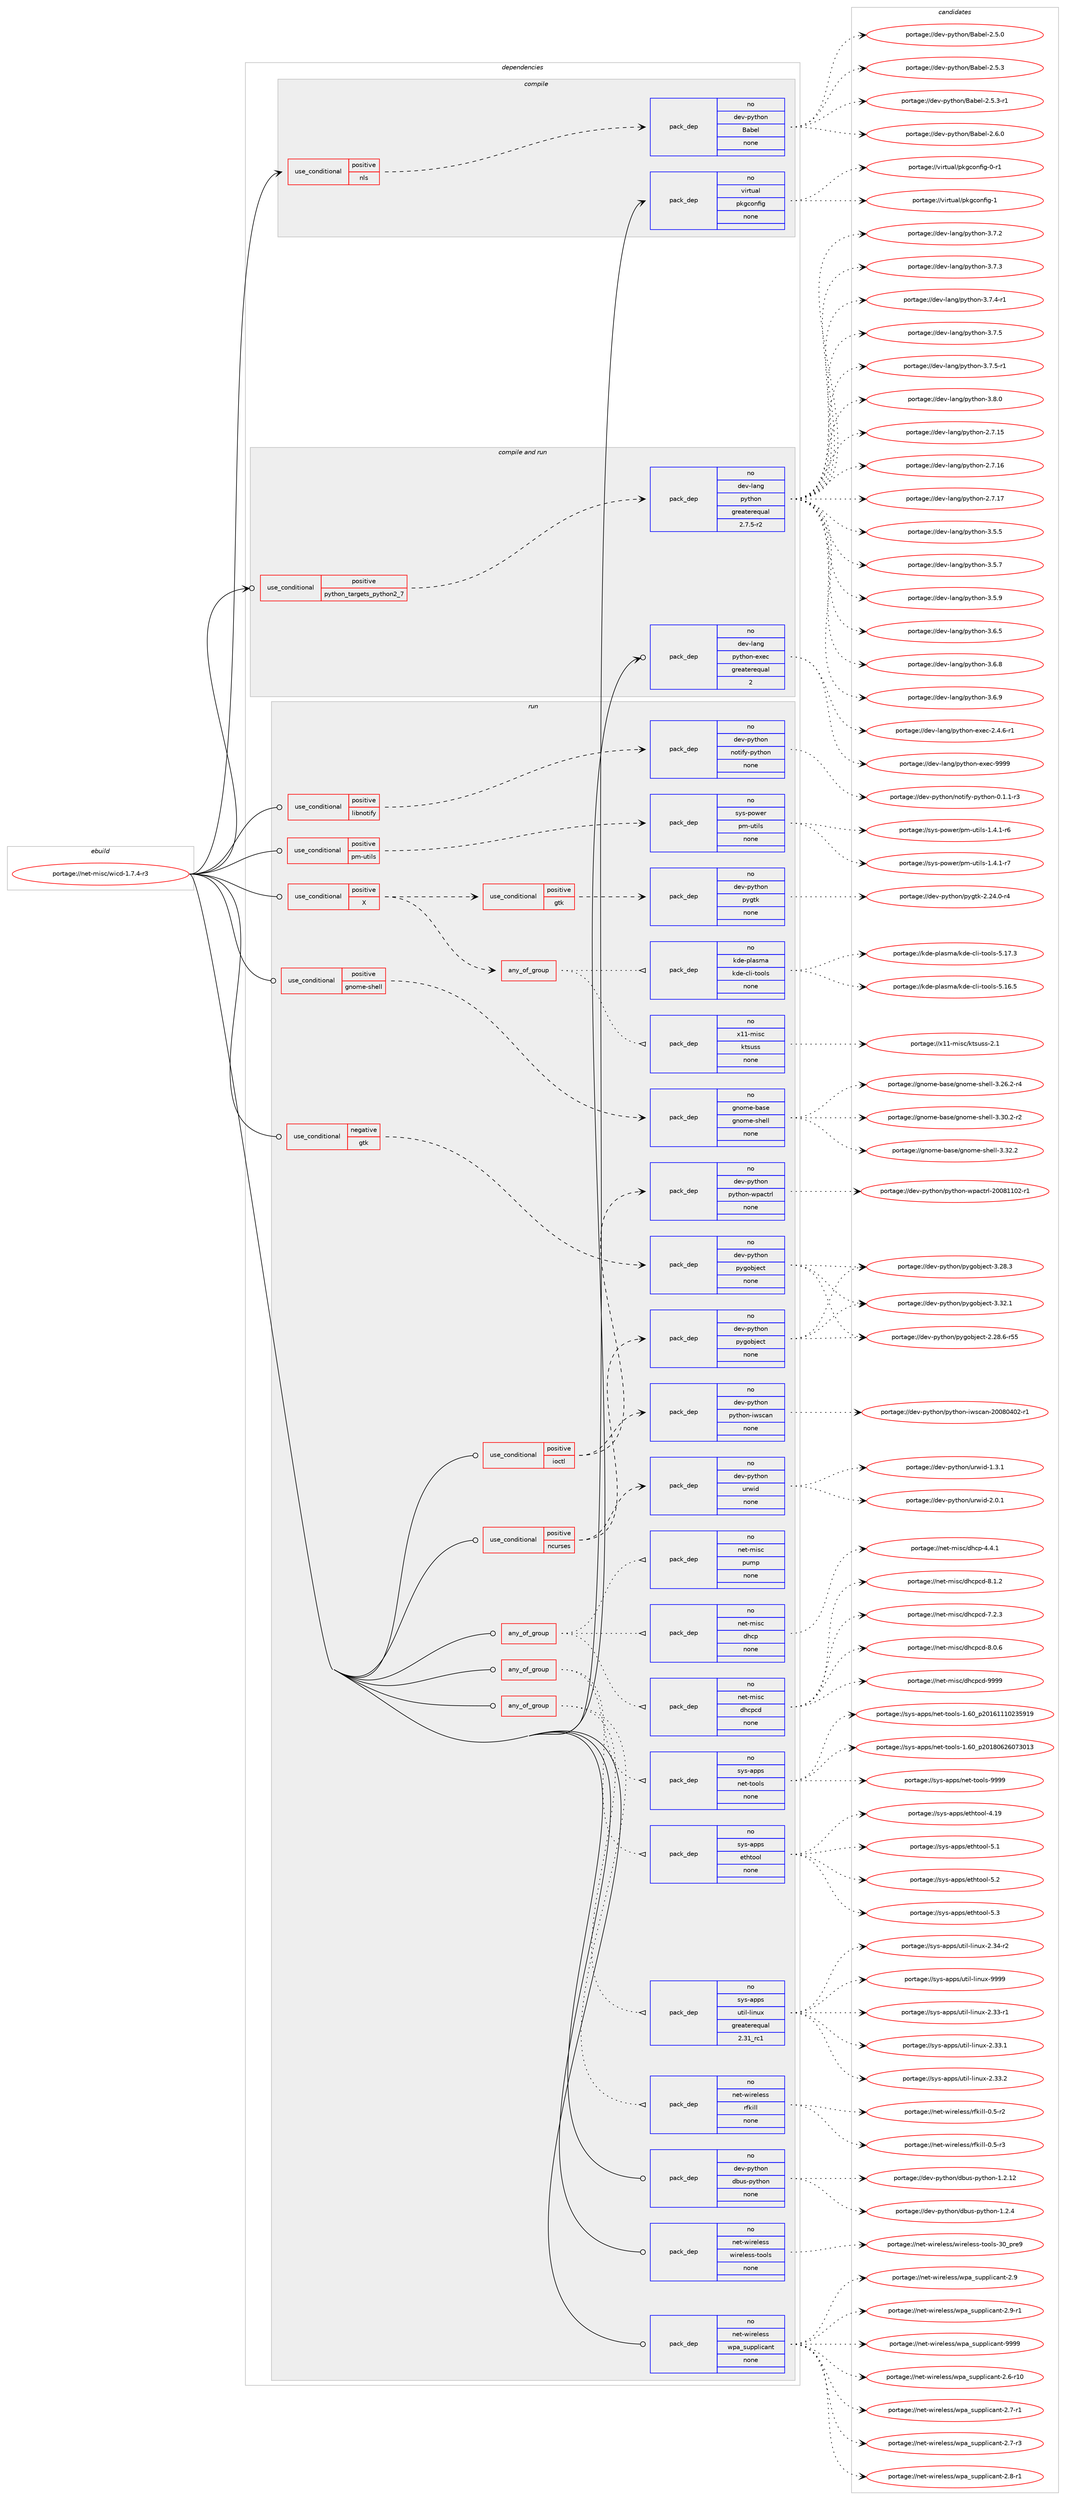 digraph prolog {

# *************
# Graph options
# *************

newrank=true;
concentrate=true;
compound=true;
graph [rankdir=LR,fontname=Helvetica,fontsize=10,ranksep=1.5];#, ranksep=2.5, nodesep=0.2];
edge  [arrowhead=vee];
node  [fontname=Helvetica,fontsize=10];

# **********
# The ebuild
# **********

subgraph cluster_leftcol {
color=gray;
rank=same;
label=<<i>ebuild</i>>;
id [label="portage://net-misc/wicd-1.7.4-r3", color=red, width=4, href="../net-misc/wicd-1.7.4-r3.svg"];
}

# ****************
# The dependencies
# ****************

subgraph cluster_midcol {
color=gray;
label=<<i>dependencies</i>>;
subgraph cluster_compile {
fillcolor="#eeeeee";
style=filled;
label=<<i>compile</i>>;
subgraph cond92843 {
dependency371181 [label=<<TABLE BORDER="0" CELLBORDER="1" CELLSPACING="0" CELLPADDING="4"><TR><TD ROWSPAN="3" CELLPADDING="10">use_conditional</TD></TR><TR><TD>positive</TD></TR><TR><TD>nls</TD></TR></TABLE>>, shape=none, color=red];
subgraph pack272087 {
dependency371182 [label=<<TABLE BORDER="0" CELLBORDER="1" CELLSPACING="0" CELLPADDING="4" WIDTH="220"><TR><TD ROWSPAN="6" CELLPADDING="30">pack_dep</TD></TR><TR><TD WIDTH="110">no</TD></TR><TR><TD>dev-python</TD></TR><TR><TD>Babel</TD></TR><TR><TD>none</TD></TR><TR><TD></TD></TR></TABLE>>, shape=none, color=blue];
}
dependency371181:e -> dependency371182:w [weight=20,style="dashed",arrowhead="vee"];
}
id:e -> dependency371181:w [weight=20,style="solid",arrowhead="vee"];
subgraph pack272088 {
dependency371183 [label=<<TABLE BORDER="0" CELLBORDER="1" CELLSPACING="0" CELLPADDING="4" WIDTH="220"><TR><TD ROWSPAN="6" CELLPADDING="30">pack_dep</TD></TR><TR><TD WIDTH="110">no</TD></TR><TR><TD>virtual</TD></TR><TR><TD>pkgconfig</TD></TR><TR><TD>none</TD></TR><TR><TD></TD></TR></TABLE>>, shape=none, color=blue];
}
id:e -> dependency371183:w [weight=20,style="solid",arrowhead="vee"];
}
subgraph cluster_compileandrun {
fillcolor="#eeeeee";
style=filled;
label=<<i>compile and run</i>>;
subgraph cond92844 {
dependency371184 [label=<<TABLE BORDER="0" CELLBORDER="1" CELLSPACING="0" CELLPADDING="4"><TR><TD ROWSPAN="3" CELLPADDING="10">use_conditional</TD></TR><TR><TD>positive</TD></TR><TR><TD>python_targets_python2_7</TD></TR></TABLE>>, shape=none, color=red];
subgraph pack272089 {
dependency371185 [label=<<TABLE BORDER="0" CELLBORDER="1" CELLSPACING="0" CELLPADDING="4" WIDTH="220"><TR><TD ROWSPAN="6" CELLPADDING="30">pack_dep</TD></TR><TR><TD WIDTH="110">no</TD></TR><TR><TD>dev-lang</TD></TR><TR><TD>python</TD></TR><TR><TD>greaterequal</TD></TR><TR><TD>2.7.5-r2</TD></TR></TABLE>>, shape=none, color=blue];
}
dependency371184:e -> dependency371185:w [weight=20,style="dashed",arrowhead="vee"];
}
id:e -> dependency371184:w [weight=20,style="solid",arrowhead="odotvee"];
subgraph pack272090 {
dependency371186 [label=<<TABLE BORDER="0" CELLBORDER="1" CELLSPACING="0" CELLPADDING="4" WIDTH="220"><TR><TD ROWSPAN="6" CELLPADDING="30">pack_dep</TD></TR><TR><TD WIDTH="110">no</TD></TR><TR><TD>dev-lang</TD></TR><TR><TD>python-exec</TD></TR><TR><TD>greaterequal</TD></TR><TR><TD>2</TD></TR></TABLE>>, shape=none, color=blue];
}
id:e -> dependency371186:w [weight=20,style="solid",arrowhead="odotvee"];
}
subgraph cluster_run {
fillcolor="#eeeeee";
style=filled;
label=<<i>run</i>>;
subgraph any6062 {
dependency371187 [label=<<TABLE BORDER="0" CELLBORDER="1" CELLSPACING="0" CELLPADDING="4"><TR><TD CELLPADDING="10">any_of_group</TD></TR></TABLE>>, shape=none, color=red];subgraph pack272091 {
dependency371188 [label=<<TABLE BORDER="0" CELLBORDER="1" CELLSPACING="0" CELLPADDING="4" WIDTH="220"><TR><TD ROWSPAN="6" CELLPADDING="30">pack_dep</TD></TR><TR><TD WIDTH="110">no</TD></TR><TR><TD>net-misc</TD></TR><TR><TD>dhcpcd</TD></TR><TR><TD>none</TD></TR><TR><TD></TD></TR></TABLE>>, shape=none, color=blue];
}
dependency371187:e -> dependency371188:w [weight=20,style="dotted",arrowhead="oinv"];
subgraph pack272092 {
dependency371189 [label=<<TABLE BORDER="0" CELLBORDER="1" CELLSPACING="0" CELLPADDING="4" WIDTH="220"><TR><TD ROWSPAN="6" CELLPADDING="30">pack_dep</TD></TR><TR><TD WIDTH="110">no</TD></TR><TR><TD>net-misc</TD></TR><TR><TD>dhcp</TD></TR><TR><TD>none</TD></TR><TR><TD></TD></TR></TABLE>>, shape=none, color=blue];
}
dependency371187:e -> dependency371189:w [weight=20,style="dotted",arrowhead="oinv"];
subgraph pack272093 {
dependency371190 [label=<<TABLE BORDER="0" CELLBORDER="1" CELLSPACING="0" CELLPADDING="4" WIDTH="220"><TR><TD ROWSPAN="6" CELLPADDING="30">pack_dep</TD></TR><TR><TD WIDTH="110">no</TD></TR><TR><TD>net-misc</TD></TR><TR><TD>pump</TD></TR><TR><TD>none</TD></TR><TR><TD></TD></TR></TABLE>>, shape=none, color=blue];
}
dependency371187:e -> dependency371190:w [weight=20,style="dotted",arrowhead="oinv"];
}
id:e -> dependency371187:w [weight=20,style="solid",arrowhead="odot"];
subgraph any6063 {
dependency371191 [label=<<TABLE BORDER="0" CELLBORDER="1" CELLSPACING="0" CELLPADDING="4"><TR><TD CELLPADDING="10">any_of_group</TD></TR></TABLE>>, shape=none, color=red];subgraph pack272094 {
dependency371192 [label=<<TABLE BORDER="0" CELLBORDER="1" CELLSPACING="0" CELLPADDING="4" WIDTH="220"><TR><TD ROWSPAN="6" CELLPADDING="30">pack_dep</TD></TR><TR><TD WIDTH="110">no</TD></TR><TR><TD>sys-apps</TD></TR><TR><TD>net-tools</TD></TR><TR><TD>none</TD></TR><TR><TD></TD></TR></TABLE>>, shape=none, color=blue];
}
dependency371191:e -> dependency371192:w [weight=20,style="dotted",arrowhead="oinv"];
subgraph pack272095 {
dependency371193 [label=<<TABLE BORDER="0" CELLBORDER="1" CELLSPACING="0" CELLPADDING="4" WIDTH="220"><TR><TD ROWSPAN="6" CELLPADDING="30">pack_dep</TD></TR><TR><TD WIDTH="110">no</TD></TR><TR><TD>sys-apps</TD></TR><TR><TD>ethtool</TD></TR><TR><TD>none</TD></TR><TR><TD></TD></TR></TABLE>>, shape=none, color=blue];
}
dependency371191:e -> dependency371193:w [weight=20,style="dotted",arrowhead="oinv"];
}
id:e -> dependency371191:w [weight=20,style="solid",arrowhead="odot"];
subgraph any6064 {
dependency371194 [label=<<TABLE BORDER="0" CELLBORDER="1" CELLSPACING="0" CELLPADDING="4"><TR><TD CELLPADDING="10">any_of_group</TD></TR></TABLE>>, shape=none, color=red];subgraph pack272096 {
dependency371195 [label=<<TABLE BORDER="0" CELLBORDER="1" CELLSPACING="0" CELLPADDING="4" WIDTH="220"><TR><TD ROWSPAN="6" CELLPADDING="30">pack_dep</TD></TR><TR><TD WIDTH="110">no</TD></TR><TR><TD>sys-apps</TD></TR><TR><TD>util-linux</TD></TR><TR><TD>greaterequal</TD></TR><TR><TD>2.31_rc1</TD></TR></TABLE>>, shape=none, color=blue];
}
dependency371194:e -> dependency371195:w [weight=20,style="dotted",arrowhead="oinv"];
subgraph pack272097 {
dependency371196 [label=<<TABLE BORDER="0" CELLBORDER="1" CELLSPACING="0" CELLPADDING="4" WIDTH="220"><TR><TD ROWSPAN="6" CELLPADDING="30">pack_dep</TD></TR><TR><TD WIDTH="110">no</TD></TR><TR><TD>net-wireless</TD></TR><TR><TD>rfkill</TD></TR><TR><TD>none</TD></TR><TR><TD></TD></TR></TABLE>>, shape=none, color=blue];
}
dependency371194:e -> dependency371196:w [weight=20,style="dotted",arrowhead="oinv"];
}
id:e -> dependency371194:w [weight=20,style="solid",arrowhead="odot"];
subgraph cond92845 {
dependency371197 [label=<<TABLE BORDER="0" CELLBORDER="1" CELLSPACING="0" CELLPADDING="4"><TR><TD ROWSPAN="3" CELLPADDING="10">use_conditional</TD></TR><TR><TD>negative</TD></TR><TR><TD>gtk</TD></TR></TABLE>>, shape=none, color=red];
subgraph pack272098 {
dependency371198 [label=<<TABLE BORDER="0" CELLBORDER="1" CELLSPACING="0" CELLPADDING="4" WIDTH="220"><TR><TD ROWSPAN="6" CELLPADDING="30">pack_dep</TD></TR><TR><TD WIDTH="110">no</TD></TR><TR><TD>dev-python</TD></TR><TR><TD>pygobject</TD></TR><TR><TD>none</TD></TR><TR><TD></TD></TR></TABLE>>, shape=none, color=blue];
}
dependency371197:e -> dependency371198:w [weight=20,style="dashed",arrowhead="vee"];
}
id:e -> dependency371197:w [weight=20,style="solid",arrowhead="odot"];
subgraph cond92846 {
dependency371199 [label=<<TABLE BORDER="0" CELLBORDER="1" CELLSPACING="0" CELLPADDING="4"><TR><TD ROWSPAN="3" CELLPADDING="10">use_conditional</TD></TR><TR><TD>positive</TD></TR><TR><TD>X</TD></TR></TABLE>>, shape=none, color=red];
subgraph cond92847 {
dependency371200 [label=<<TABLE BORDER="0" CELLBORDER="1" CELLSPACING="0" CELLPADDING="4"><TR><TD ROWSPAN="3" CELLPADDING="10">use_conditional</TD></TR><TR><TD>positive</TD></TR><TR><TD>gtk</TD></TR></TABLE>>, shape=none, color=red];
subgraph pack272099 {
dependency371201 [label=<<TABLE BORDER="0" CELLBORDER="1" CELLSPACING="0" CELLPADDING="4" WIDTH="220"><TR><TD ROWSPAN="6" CELLPADDING="30">pack_dep</TD></TR><TR><TD WIDTH="110">no</TD></TR><TR><TD>dev-python</TD></TR><TR><TD>pygtk</TD></TR><TR><TD>none</TD></TR><TR><TD></TD></TR></TABLE>>, shape=none, color=blue];
}
dependency371200:e -> dependency371201:w [weight=20,style="dashed",arrowhead="vee"];
}
dependency371199:e -> dependency371200:w [weight=20,style="dashed",arrowhead="vee"];
subgraph any6065 {
dependency371202 [label=<<TABLE BORDER="0" CELLBORDER="1" CELLSPACING="0" CELLPADDING="4"><TR><TD CELLPADDING="10">any_of_group</TD></TR></TABLE>>, shape=none, color=red];subgraph pack272100 {
dependency371203 [label=<<TABLE BORDER="0" CELLBORDER="1" CELLSPACING="0" CELLPADDING="4" WIDTH="220"><TR><TD ROWSPAN="6" CELLPADDING="30">pack_dep</TD></TR><TR><TD WIDTH="110">no</TD></TR><TR><TD>x11-misc</TD></TR><TR><TD>ktsuss</TD></TR><TR><TD>none</TD></TR><TR><TD></TD></TR></TABLE>>, shape=none, color=blue];
}
dependency371202:e -> dependency371203:w [weight=20,style="dotted",arrowhead="oinv"];
subgraph pack272101 {
dependency371204 [label=<<TABLE BORDER="0" CELLBORDER="1" CELLSPACING="0" CELLPADDING="4" WIDTH="220"><TR><TD ROWSPAN="6" CELLPADDING="30">pack_dep</TD></TR><TR><TD WIDTH="110">no</TD></TR><TR><TD>kde-plasma</TD></TR><TR><TD>kde-cli-tools</TD></TR><TR><TD>none</TD></TR><TR><TD></TD></TR></TABLE>>, shape=none, color=blue];
}
dependency371202:e -> dependency371204:w [weight=20,style="dotted",arrowhead="oinv"];
}
dependency371199:e -> dependency371202:w [weight=20,style="dashed",arrowhead="vee"];
}
id:e -> dependency371199:w [weight=20,style="solid",arrowhead="odot"];
subgraph cond92848 {
dependency371205 [label=<<TABLE BORDER="0" CELLBORDER="1" CELLSPACING="0" CELLPADDING="4"><TR><TD ROWSPAN="3" CELLPADDING="10">use_conditional</TD></TR><TR><TD>positive</TD></TR><TR><TD>gnome-shell</TD></TR></TABLE>>, shape=none, color=red];
subgraph pack272102 {
dependency371206 [label=<<TABLE BORDER="0" CELLBORDER="1" CELLSPACING="0" CELLPADDING="4" WIDTH="220"><TR><TD ROWSPAN="6" CELLPADDING="30">pack_dep</TD></TR><TR><TD WIDTH="110">no</TD></TR><TR><TD>gnome-base</TD></TR><TR><TD>gnome-shell</TD></TR><TR><TD>none</TD></TR><TR><TD></TD></TR></TABLE>>, shape=none, color=blue];
}
dependency371205:e -> dependency371206:w [weight=20,style="dashed",arrowhead="vee"];
}
id:e -> dependency371205:w [weight=20,style="solid",arrowhead="odot"];
subgraph cond92849 {
dependency371207 [label=<<TABLE BORDER="0" CELLBORDER="1" CELLSPACING="0" CELLPADDING="4"><TR><TD ROWSPAN="3" CELLPADDING="10">use_conditional</TD></TR><TR><TD>positive</TD></TR><TR><TD>ioctl</TD></TR></TABLE>>, shape=none, color=red];
subgraph pack272103 {
dependency371208 [label=<<TABLE BORDER="0" CELLBORDER="1" CELLSPACING="0" CELLPADDING="4" WIDTH="220"><TR><TD ROWSPAN="6" CELLPADDING="30">pack_dep</TD></TR><TR><TD WIDTH="110">no</TD></TR><TR><TD>dev-python</TD></TR><TR><TD>python-iwscan</TD></TR><TR><TD>none</TD></TR><TR><TD></TD></TR></TABLE>>, shape=none, color=blue];
}
dependency371207:e -> dependency371208:w [weight=20,style="dashed",arrowhead="vee"];
subgraph pack272104 {
dependency371209 [label=<<TABLE BORDER="0" CELLBORDER="1" CELLSPACING="0" CELLPADDING="4" WIDTH="220"><TR><TD ROWSPAN="6" CELLPADDING="30">pack_dep</TD></TR><TR><TD WIDTH="110">no</TD></TR><TR><TD>dev-python</TD></TR><TR><TD>python-wpactrl</TD></TR><TR><TD>none</TD></TR><TR><TD></TD></TR></TABLE>>, shape=none, color=blue];
}
dependency371207:e -> dependency371209:w [weight=20,style="dashed",arrowhead="vee"];
}
id:e -> dependency371207:w [weight=20,style="solid",arrowhead="odot"];
subgraph cond92850 {
dependency371210 [label=<<TABLE BORDER="0" CELLBORDER="1" CELLSPACING="0" CELLPADDING="4"><TR><TD ROWSPAN="3" CELLPADDING="10">use_conditional</TD></TR><TR><TD>positive</TD></TR><TR><TD>libnotify</TD></TR></TABLE>>, shape=none, color=red];
subgraph pack272105 {
dependency371211 [label=<<TABLE BORDER="0" CELLBORDER="1" CELLSPACING="0" CELLPADDING="4" WIDTH="220"><TR><TD ROWSPAN="6" CELLPADDING="30">pack_dep</TD></TR><TR><TD WIDTH="110">no</TD></TR><TR><TD>dev-python</TD></TR><TR><TD>notify-python</TD></TR><TR><TD>none</TD></TR><TR><TD></TD></TR></TABLE>>, shape=none, color=blue];
}
dependency371210:e -> dependency371211:w [weight=20,style="dashed",arrowhead="vee"];
}
id:e -> dependency371210:w [weight=20,style="solid",arrowhead="odot"];
subgraph cond92851 {
dependency371212 [label=<<TABLE BORDER="0" CELLBORDER="1" CELLSPACING="0" CELLPADDING="4"><TR><TD ROWSPAN="3" CELLPADDING="10">use_conditional</TD></TR><TR><TD>positive</TD></TR><TR><TD>ncurses</TD></TR></TABLE>>, shape=none, color=red];
subgraph pack272106 {
dependency371213 [label=<<TABLE BORDER="0" CELLBORDER="1" CELLSPACING="0" CELLPADDING="4" WIDTH="220"><TR><TD ROWSPAN="6" CELLPADDING="30">pack_dep</TD></TR><TR><TD WIDTH="110">no</TD></TR><TR><TD>dev-python</TD></TR><TR><TD>urwid</TD></TR><TR><TD>none</TD></TR><TR><TD></TD></TR></TABLE>>, shape=none, color=blue];
}
dependency371212:e -> dependency371213:w [weight=20,style="dashed",arrowhead="vee"];
subgraph pack272107 {
dependency371214 [label=<<TABLE BORDER="0" CELLBORDER="1" CELLSPACING="0" CELLPADDING="4" WIDTH="220"><TR><TD ROWSPAN="6" CELLPADDING="30">pack_dep</TD></TR><TR><TD WIDTH="110">no</TD></TR><TR><TD>dev-python</TD></TR><TR><TD>pygobject</TD></TR><TR><TD>none</TD></TR><TR><TD></TD></TR></TABLE>>, shape=none, color=blue];
}
dependency371212:e -> dependency371214:w [weight=20,style="dashed",arrowhead="vee"];
}
id:e -> dependency371212:w [weight=20,style="solid",arrowhead="odot"];
subgraph cond92852 {
dependency371215 [label=<<TABLE BORDER="0" CELLBORDER="1" CELLSPACING="0" CELLPADDING="4"><TR><TD ROWSPAN="3" CELLPADDING="10">use_conditional</TD></TR><TR><TD>positive</TD></TR><TR><TD>pm-utils</TD></TR></TABLE>>, shape=none, color=red];
subgraph pack272108 {
dependency371216 [label=<<TABLE BORDER="0" CELLBORDER="1" CELLSPACING="0" CELLPADDING="4" WIDTH="220"><TR><TD ROWSPAN="6" CELLPADDING="30">pack_dep</TD></TR><TR><TD WIDTH="110">no</TD></TR><TR><TD>sys-power</TD></TR><TR><TD>pm-utils</TD></TR><TR><TD>none</TD></TR><TR><TD></TD></TR></TABLE>>, shape=none, color=blue];
}
dependency371215:e -> dependency371216:w [weight=20,style="dashed",arrowhead="vee"];
}
id:e -> dependency371215:w [weight=20,style="solid",arrowhead="odot"];
subgraph pack272109 {
dependency371217 [label=<<TABLE BORDER="0" CELLBORDER="1" CELLSPACING="0" CELLPADDING="4" WIDTH="220"><TR><TD ROWSPAN="6" CELLPADDING="30">pack_dep</TD></TR><TR><TD WIDTH="110">no</TD></TR><TR><TD>dev-python</TD></TR><TR><TD>dbus-python</TD></TR><TR><TD>none</TD></TR><TR><TD></TD></TR></TABLE>>, shape=none, color=blue];
}
id:e -> dependency371217:w [weight=20,style="solid",arrowhead="odot"];
subgraph pack272110 {
dependency371218 [label=<<TABLE BORDER="0" CELLBORDER="1" CELLSPACING="0" CELLPADDING="4" WIDTH="220"><TR><TD ROWSPAN="6" CELLPADDING="30">pack_dep</TD></TR><TR><TD WIDTH="110">no</TD></TR><TR><TD>net-wireless</TD></TR><TR><TD>wireless-tools</TD></TR><TR><TD>none</TD></TR><TR><TD></TD></TR></TABLE>>, shape=none, color=blue];
}
id:e -> dependency371218:w [weight=20,style="solid",arrowhead="odot"];
subgraph pack272111 {
dependency371219 [label=<<TABLE BORDER="0" CELLBORDER="1" CELLSPACING="0" CELLPADDING="4" WIDTH="220"><TR><TD ROWSPAN="6" CELLPADDING="30">pack_dep</TD></TR><TR><TD WIDTH="110">no</TD></TR><TR><TD>net-wireless</TD></TR><TR><TD>wpa_supplicant</TD></TR><TR><TD>none</TD></TR><TR><TD></TD></TR></TABLE>>, shape=none, color=blue];
}
id:e -> dependency371219:w [weight=20,style="solid",arrowhead="odot"];
}
}

# **************
# The candidates
# **************

subgraph cluster_choices {
rank=same;
color=gray;
label=<<i>candidates</i>>;

subgraph choice272087 {
color=black;
nodesep=1;
choiceportage1001011184511212111610411111047669798101108455046534648 [label="portage://dev-python/Babel-2.5.0", color=red, width=4,href="../dev-python/Babel-2.5.0.svg"];
choiceportage1001011184511212111610411111047669798101108455046534651 [label="portage://dev-python/Babel-2.5.3", color=red, width=4,href="../dev-python/Babel-2.5.3.svg"];
choiceportage10010111845112121116104111110476697981011084550465346514511449 [label="portage://dev-python/Babel-2.5.3-r1", color=red, width=4,href="../dev-python/Babel-2.5.3-r1.svg"];
choiceportage1001011184511212111610411111047669798101108455046544648 [label="portage://dev-python/Babel-2.6.0", color=red, width=4,href="../dev-python/Babel-2.6.0.svg"];
dependency371182:e -> choiceportage1001011184511212111610411111047669798101108455046534648:w [style=dotted,weight="100"];
dependency371182:e -> choiceportage1001011184511212111610411111047669798101108455046534651:w [style=dotted,weight="100"];
dependency371182:e -> choiceportage10010111845112121116104111110476697981011084550465346514511449:w [style=dotted,weight="100"];
dependency371182:e -> choiceportage1001011184511212111610411111047669798101108455046544648:w [style=dotted,weight="100"];
}
subgraph choice272088 {
color=black;
nodesep=1;
choiceportage11810511411611797108471121071039911111010210510345484511449 [label="portage://virtual/pkgconfig-0-r1", color=red, width=4,href="../virtual/pkgconfig-0-r1.svg"];
choiceportage1181051141161179710847112107103991111101021051034549 [label="portage://virtual/pkgconfig-1", color=red, width=4,href="../virtual/pkgconfig-1.svg"];
dependency371183:e -> choiceportage11810511411611797108471121071039911111010210510345484511449:w [style=dotted,weight="100"];
dependency371183:e -> choiceportage1181051141161179710847112107103991111101021051034549:w [style=dotted,weight="100"];
}
subgraph choice272089 {
color=black;
nodesep=1;
choiceportage10010111845108971101034711212111610411111045504655464953 [label="portage://dev-lang/python-2.7.15", color=red, width=4,href="../dev-lang/python-2.7.15.svg"];
choiceportage10010111845108971101034711212111610411111045504655464954 [label="portage://dev-lang/python-2.7.16", color=red, width=4,href="../dev-lang/python-2.7.16.svg"];
choiceportage10010111845108971101034711212111610411111045504655464955 [label="portage://dev-lang/python-2.7.17", color=red, width=4,href="../dev-lang/python-2.7.17.svg"];
choiceportage100101118451089711010347112121116104111110455146534653 [label="portage://dev-lang/python-3.5.5", color=red, width=4,href="../dev-lang/python-3.5.5.svg"];
choiceportage100101118451089711010347112121116104111110455146534655 [label="portage://dev-lang/python-3.5.7", color=red, width=4,href="../dev-lang/python-3.5.7.svg"];
choiceportage100101118451089711010347112121116104111110455146534657 [label="portage://dev-lang/python-3.5.9", color=red, width=4,href="../dev-lang/python-3.5.9.svg"];
choiceportage100101118451089711010347112121116104111110455146544653 [label="portage://dev-lang/python-3.6.5", color=red, width=4,href="../dev-lang/python-3.6.5.svg"];
choiceportage100101118451089711010347112121116104111110455146544656 [label="portage://dev-lang/python-3.6.8", color=red, width=4,href="../dev-lang/python-3.6.8.svg"];
choiceportage100101118451089711010347112121116104111110455146544657 [label="portage://dev-lang/python-3.6.9", color=red, width=4,href="../dev-lang/python-3.6.9.svg"];
choiceportage100101118451089711010347112121116104111110455146554650 [label="portage://dev-lang/python-3.7.2", color=red, width=4,href="../dev-lang/python-3.7.2.svg"];
choiceportage100101118451089711010347112121116104111110455146554651 [label="portage://dev-lang/python-3.7.3", color=red, width=4,href="../dev-lang/python-3.7.3.svg"];
choiceportage1001011184510897110103471121211161041111104551465546524511449 [label="portage://dev-lang/python-3.7.4-r1", color=red, width=4,href="../dev-lang/python-3.7.4-r1.svg"];
choiceportage100101118451089711010347112121116104111110455146554653 [label="portage://dev-lang/python-3.7.5", color=red, width=4,href="../dev-lang/python-3.7.5.svg"];
choiceportage1001011184510897110103471121211161041111104551465546534511449 [label="portage://dev-lang/python-3.7.5-r1", color=red, width=4,href="../dev-lang/python-3.7.5-r1.svg"];
choiceportage100101118451089711010347112121116104111110455146564648 [label="portage://dev-lang/python-3.8.0", color=red, width=4,href="../dev-lang/python-3.8.0.svg"];
dependency371185:e -> choiceportage10010111845108971101034711212111610411111045504655464953:w [style=dotted,weight="100"];
dependency371185:e -> choiceportage10010111845108971101034711212111610411111045504655464954:w [style=dotted,weight="100"];
dependency371185:e -> choiceportage10010111845108971101034711212111610411111045504655464955:w [style=dotted,weight="100"];
dependency371185:e -> choiceportage100101118451089711010347112121116104111110455146534653:w [style=dotted,weight="100"];
dependency371185:e -> choiceportage100101118451089711010347112121116104111110455146534655:w [style=dotted,weight="100"];
dependency371185:e -> choiceportage100101118451089711010347112121116104111110455146534657:w [style=dotted,weight="100"];
dependency371185:e -> choiceportage100101118451089711010347112121116104111110455146544653:w [style=dotted,weight="100"];
dependency371185:e -> choiceportage100101118451089711010347112121116104111110455146544656:w [style=dotted,weight="100"];
dependency371185:e -> choiceportage100101118451089711010347112121116104111110455146544657:w [style=dotted,weight="100"];
dependency371185:e -> choiceportage100101118451089711010347112121116104111110455146554650:w [style=dotted,weight="100"];
dependency371185:e -> choiceportage100101118451089711010347112121116104111110455146554651:w [style=dotted,weight="100"];
dependency371185:e -> choiceportage1001011184510897110103471121211161041111104551465546524511449:w [style=dotted,weight="100"];
dependency371185:e -> choiceportage100101118451089711010347112121116104111110455146554653:w [style=dotted,weight="100"];
dependency371185:e -> choiceportage1001011184510897110103471121211161041111104551465546534511449:w [style=dotted,weight="100"];
dependency371185:e -> choiceportage100101118451089711010347112121116104111110455146564648:w [style=dotted,weight="100"];
}
subgraph choice272090 {
color=black;
nodesep=1;
choiceportage10010111845108971101034711212111610411111045101120101994550465246544511449 [label="portage://dev-lang/python-exec-2.4.6-r1", color=red, width=4,href="../dev-lang/python-exec-2.4.6-r1.svg"];
choiceportage10010111845108971101034711212111610411111045101120101994557575757 [label="portage://dev-lang/python-exec-9999", color=red, width=4,href="../dev-lang/python-exec-9999.svg"];
dependency371186:e -> choiceportage10010111845108971101034711212111610411111045101120101994550465246544511449:w [style=dotted,weight="100"];
dependency371186:e -> choiceportage10010111845108971101034711212111610411111045101120101994557575757:w [style=dotted,weight="100"];
}
subgraph choice272091 {
color=black;
nodesep=1;
choiceportage1101011164510910511599471001049911299100455546504651 [label="portage://net-misc/dhcpcd-7.2.3", color=red, width=4,href="../net-misc/dhcpcd-7.2.3.svg"];
choiceportage1101011164510910511599471001049911299100455646484654 [label="portage://net-misc/dhcpcd-8.0.6", color=red, width=4,href="../net-misc/dhcpcd-8.0.6.svg"];
choiceportage1101011164510910511599471001049911299100455646494650 [label="portage://net-misc/dhcpcd-8.1.2", color=red, width=4,href="../net-misc/dhcpcd-8.1.2.svg"];
choiceportage11010111645109105115994710010499112991004557575757 [label="portage://net-misc/dhcpcd-9999", color=red, width=4,href="../net-misc/dhcpcd-9999.svg"];
dependency371188:e -> choiceportage1101011164510910511599471001049911299100455546504651:w [style=dotted,weight="100"];
dependency371188:e -> choiceportage1101011164510910511599471001049911299100455646484654:w [style=dotted,weight="100"];
dependency371188:e -> choiceportage1101011164510910511599471001049911299100455646494650:w [style=dotted,weight="100"];
dependency371188:e -> choiceportage11010111645109105115994710010499112991004557575757:w [style=dotted,weight="100"];
}
subgraph choice272092 {
color=black;
nodesep=1;
choiceportage11010111645109105115994710010499112455246524649 [label="portage://net-misc/dhcp-4.4.1", color=red, width=4,href="../net-misc/dhcp-4.4.1.svg"];
dependency371189:e -> choiceportage11010111645109105115994710010499112455246524649:w [style=dotted,weight="100"];
}
subgraph choice272093 {
color=black;
nodesep=1;
}
subgraph choice272094 {
color=black;
nodesep=1;
choiceportage115121115459711211211547110101116451161111111081154549465448951125048495449494948505153574957 [label="portage://sys-apps/net-tools-1.60_p20161110235919", color=red, width=4,href="../sys-apps/net-tools-1.60_p20161110235919.svg"];
choiceportage115121115459711211211547110101116451161111111081154549465448951125048495648545054485551484951 [label="portage://sys-apps/net-tools-1.60_p20180626073013", color=red, width=4,href="../sys-apps/net-tools-1.60_p20180626073013.svg"];
choiceportage115121115459711211211547110101116451161111111081154557575757 [label="portage://sys-apps/net-tools-9999", color=red, width=4,href="../sys-apps/net-tools-9999.svg"];
dependency371192:e -> choiceportage115121115459711211211547110101116451161111111081154549465448951125048495449494948505153574957:w [style=dotted,weight="100"];
dependency371192:e -> choiceportage115121115459711211211547110101116451161111111081154549465448951125048495648545054485551484951:w [style=dotted,weight="100"];
dependency371192:e -> choiceportage115121115459711211211547110101116451161111111081154557575757:w [style=dotted,weight="100"];
}
subgraph choice272095 {
color=black;
nodesep=1;
choiceportage1151211154597112112115471011161041161111111084552464957 [label="portage://sys-apps/ethtool-4.19", color=red, width=4,href="../sys-apps/ethtool-4.19.svg"];
choiceportage11512111545971121121154710111610411611111110845534649 [label="portage://sys-apps/ethtool-5.1", color=red, width=4,href="../sys-apps/ethtool-5.1.svg"];
choiceportage11512111545971121121154710111610411611111110845534650 [label="portage://sys-apps/ethtool-5.2", color=red, width=4,href="../sys-apps/ethtool-5.2.svg"];
choiceportage11512111545971121121154710111610411611111110845534651 [label="portage://sys-apps/ethtool-5.3", color=red, width=4,href="../sys-apps/ethtool-5.3.svg"];
dependency371193:e -> choiceportage1151211154597112112115471011161041161111111084552464957:w [style=dotted,weight="100"];
dependency371193:e -> choiceportage11512111545971121121154710111610411611111110845534649:w [style=dotted,weight="100"];
dependency371193:e -> choiceportage11512111545971121121154710111610411611111110845534650:w [style=dotted,weight="100"];
dependency371193:e -> choiceportage11512111545971121121154710111610411611111110845534651:w [style=dotted,weight="100"];
}
subgraph choice272096 {
color=black;
nodesep=1;
choiceportage1151211154597112112115471171161051084510810511011712045504651514511449 [label="portage://sys-apps/util-linux-2.33-r1", color=red, width=4,href="../sys-apps/util-linux-2.33-r1.svg"];
choiceportage1151211154597112112115471171161051084510810511011712045504651514649 [label="portage://sys-apps/util-linux-2.33.1", color=red, width=4,href="../sys-apps/util-linux-2.33.1.svg"];
choiceportage1151211154597112112115471171161051084510810511011712045504651514650 [label="portage://sys-apps/util-linux-2.33.2", color=red, width=4,href="../sys-apps/util-linux-2.33.2.svg"];
choiceportage1151211154597112112115471171161051084510810511011712045504651524511450 [label="portage://sys-apps/util-linux-2.34-r2", color=red, width=4,href="../sys-apps/util-linux-2.34-r2.svg"];
choiceportage115121115459711211211547117116105108451081051101171204557575757 [label="portage://sys-apps/util-linux-9999", color=red, width=4,href="../sys-apps/util-linux-9999.svg"];
dependency371195:e -> choiceportage1151211154597112112115471171161051084510810511011712045504651514511449:w [style=dotted,weight="100"];
dependency371195:e -> choiceportage1151211154597112112115471171161051084510810511011712045504651514649:w [style=dotted,weight="100"];
dependency371195:e -> choiceportage1151211154597112112115471171161051084510810511011712045504651514650:w [style=dotted,weight="100"];
dependency371195:e -> choiceportage1151211154597112112115471171161051084510810511011712045504651524511450:w [style=dotted,weight="100"];
dependency371195:e -> choiceportage115121115459711211211547117116105108451081051101171204557575757:w [style=dotted,weight="100"];
}
subgraph choice272097 {
color=black;
nodesep=1;
choiceportage1101011164511910511410110810111511547114102107105108108454846534511450 [label="portage://net-wireless/rfkill-0.5-r2", color=red, width=4,href="../net-wireless/rfkill-0.5-r2.svg"];
choiceportage1101011164511910511410110810111511547114102107105108108454846534511451 [label="portage://net-wireless/rfkill-0.5-r3", color=red, width=4,href="../net-wireless/rfkill-0.5-r3.svg"];
dependency371196:e -> choiceportage1101011164511910511410110810111511547114102107105108108454846534511450:w [style=dotted,weight="100"];
dependency371196:e -> choiceportage1101011164511910511410110810111511547114102107105108108454846534511451:w [style=dotted,weight="100"];
}
subgraph choice272098 {
color=black;
nodesep=1;
choiceportage1001011184511212111610411111047112121103111981061019911645504650564654451145353 [label="portage://dev-python/pygobject-2.28.6-r55", color=red, width=4,href="../dev-python/pygobject-2.28.6-r55.svg"];
choiceportage1001011184511212111610411111047112121103111981061019911645514650564651 [label="portage://dev-python/pygobject-3.28.3", color=red, width=4,href="../dev-python/pygobject-3.28.3.svg"];
choiceportage1001011184511212111610411111047112121103111981061019911645514651504649 [label="portage://dev-python/pygobject-3.32.1", color=red, width=4,href="../dev-python/pygobject-3.32.1.svg"];
dependency371198:e -> choiceportage1001011184511212111610411111047112121103111981061019911645504650564654451145353:w [style=dotted,weight="100"];
dependency371198:e -> choiceportage1001011184511212111610411111047112121103111981061019911645514650564651:w [style=dotted,weight="100"];
dependency371198:e -> choiceportage1001011184511212111610411111047112121103111981061019911645514651504649:w [style=dotted,weight="100"];
}
subgraph choice272099 {
color=black;
nodesep=1;
choiceportage1001011184511212111610411111047112121103116107455046505246484511452 [label="portage://dev-python/pygtk-2.24.0-r4", color=red, width=4,href="../dev-python/pygtk-2.24.0-r4.svg"];
dependency371201:e -> choiceportage1001011184511212111610411111047112121103116107455046505246484511452:w [style=dotted,weight="100"];
}
subgraph choice272100 {
color=black;
nodesep=1;
choiceportage120494945109105115994710711611511711511545504649 [label="portage://x11-misc/ktsuss-2.1", color=red, width=4,href="../x11-misc/ktsuss-2.1.svg"];
dependency371203:e -> choiceportage120494945109105115994710711611511711511545504649:w [style=dotted,weight="100"];
}
subgraph choice272101 {
color=black;
nodesep=1;
choiceportage1071001014511210897115109974710710010145991081054511611111110811545534649544653 [label="portage://kde-plasma/kde-cli-tools-5.16.5", color=red, width=4,href="../kde-plasma/kde-cli-tools-5.16.5.svg"];
choiceportage1071001014511210897115109974710710010145991081054511611111110811545534649554651 [label="portage://kde-plasma/kde-cli-tools-5.17.3", color=red, width=4,href="../kde-plasma/kde-cli-tools-5.17.3.svg"];
dependency371204:e -> choiceportage1071001014511210897115109974710710010145991081054511611111110811545534649544653:w [style=dotted,weight="100"];
dependency371204:e -> choiceportage1071001014511210897115109974710710010145991081054511611111110811545534649554651:w [style=dotted,weight="100"];
}
subgraph choice272102 {
color=black;
nodesep=1;
choiceportage1031101111091014598971151014710311011110910145115104101108108455146505446504511452 [label="portage://gnome-base/gnome-shell-3.26.2-r4", color=red, width=4,href="../gnome-base/gnome-shell-3.26.2-r4.svg"];
choiceportage1031101111091014598971151014710311011110910145115104101108108455146514846504511450 [label="portage://gnome-base/gnome-shell-3.30.2-r2", color=red, width=4,href="../gnome-base/gnome-shell-3.30.2-r2.svg"];
choiceportage103110111109101459897115101471031101111091014511510410110810845514651504650 [label="portage://gnome-base/gnome-shell-3.32.2", color=red, width=4,href="../gnome-base/gnome-shell-3.32.2.svg"];
dependency371206:e -> choiceportage1031101111091014598971151014710311011110910145115104101108108455146505446504511452:w [style=dotted,weight="100"];
dependency371206:e -> choiceportage1031101111091014598971151014710311011110910145115104101108108455146514846504511450:w [style=dotted,weight="100"];
dependency371206:e -> choiceportage103110111109101459897115101471031101111091014511510410110810845514651504650:w [style=dotted,weight="100"];
}
subgraph choice272103 {
color=black;
nodesep=1;
choiceportage10010111845112121116104111110471121211161041111104510511911599971104550484856485248504511449 [label="portage://dev-python/python-iwscan-20080402-r1", color=red, width=4,href="../dev-python/python-iwscan-20080402-r1.svg"];
dependency371208:e -> choiceportage10010111845112121116104111110471121211161041111104510511911599971104550484856485248504511449:w [style=dotted,weight="100"];
}
subgraph choice272104 {
color=black;
nodesep=1;
choiceportage10010111845112121116104111110471121211161041111104511911297991161141084550484856494948504511449 [label="portage://dev-python/python-wpactrl-20081102-r1", color=red, width=4,href="../dev-python/python-wpactrl-20081102-r1.svg"];
dependency371209:e -> choiceportage10010111845112121116104111110471121211161041111104511911297991161141084550484856494948504511449:w [style=dotted,weight="100"];
}
subgraph choice272105 {
color=black;
nodesep=1;
choiceportage1001011184511212111610411111047110111116105102121451121211161041111104548464946494511451 [label="portage://dev-python/notify-python-0.1.1-r3", color=red, width=4,href="../dev-python/notify-python-0.1.1-r3.svg"];
dependency371211:e -> choiceportage1001011184511212111610411111047110111116105102121451121211161041111104548464946494511451:w [style=dotted,weight="100"];
}
subgraph choice272106 {
color=black;
nodesep=1;
choiceportage1001011184511212111610411111047117114119105100454946514649 [label="portage://dev-python/urwid-1.3.1", color=red, width=4,href="../dev-python/urwid-1.3.1.svg"];
choiceportage1001011184511212111610411111047117114119105100455046484649 [label="portage://dev-python/urwid-2.0.1", color=red, width=4,href="../dev-python/urwid-2.0.1.svg"];
dependency371213:e -> choiceportage1001011184511212111610411111047117114119105100454946514649:w [style=dotted,weight="100"];
dependency371213:e -> choiceportage1001011184511212111610411111047117114119105100455046484649:w [style=dotted,weight="100"];
}
subgraph choice272107 {
color=black;
nodesep=1;
choiceportage1001011184511212111610411111047112121103111981061019911645504650564654451145353 [label="portage://dev-python/pygobject-2.28.6-r55", color=red, width=4,href="../dev-python/pygobject-2.28.6-r55.svg"];
choiceportage1001011184511212111610411111047112121103111981061019911645514650564651 [label="portage://dev-python/pygobject-3.28.3", color=red, width=4,href="../dev-python/pygobject-3.28.3.svg"];
choiceportage1001011184511212111610411111047112121103111981061019911645514651504649 [label="portage://dev-python/pygobject-3.32.1", color=red, width=4,href="../dev-python/pygobject-3.32.1.svg"];
dependency371214:e -> choiceportage1001011184511212111610411111047112121103111981061019911645504650564654451145353:w [style=dotted,weight="100"];
dependency371214:e -> choiceportage1001011184511212111610411111047112121103111981061019911645514650564651:w [style=dotted,weight="100"];
dependency371214:e -> choiceportage1001011184511212111610411111047112121103111981061019911645514651504649:w [style=dotted,weight="100"];
}
subgraph choice272108 {
color=black;
nodesep=1;
choiceportage1151211154511211111910111447112109451171161051081154549465246494511454 [label="portage://sys-power/pm-utils-1.4.1-r6", color=red, width=4,href="../sys-power/pm-utils-1.4.1-r6.svg"];
choiceportage1151211154511211111910111447112109451171161051081154549465246494511455 [label="portage://sys-power/pm-utils-1.4.1-r7", color=red, width=4,href="../sys-power/pm-utils-1.4.1-r7.svg"];
dependency371216:e -> choiceportage1151211154511211111910111447112109451171161051081154549465246494511454:w [style=dotted,weight="100"];
dependency371216:e -> choiceportage1151211154511211111910111447112109451171161051081154549465246494511455:w [style=dotted,weight="100"];
}
subgraph choice272109 {
color=black;
nodesep=1;
choiceportage1001011184511212111610411111047100981171154511212111610411111045494650464950 [label="portage://dev-python/dbus-python-1.2.12", color=red, width=4,href="../dev-python/dbus-python-1.2.12.svg"];
choiceportage10010111845112121116104111110471009811711545112121116104111110454946504652 [label="portage://dev-python/dbus-python-1.2.4", color=red, width=4,href="../dev-python/dbus-python-1.2.4.svg"];
dependency371217:e -> choiceportage1001011184511212111610411111047100981171154511212111610411111045494650464950:w [style=dotted,weight="100"];
dependency371217:e -> choiceportage10010111845112121116104111110471009811711545112121116104111110454946504652:w [style=dotted,weight="100"];
}
subgraph choice272110 {
color=black;
nodesep=1;
choiceportage1101011164511910511410110810111511547119105114101108101115115451161111111081154551489511211410157 [label="portage://net-wireless/wireless-tools-30_pre9", color=red, width=4,href="../net-wireless/wireless-tools-30_pre9.svg"];
dependency371218:e -> choiceportage1101011164511910511410110810111511547119105114101108101115115451161111111081154551489511211410157:w [style=dotted,weight="100"];
}
subgraph choice272111 {
color=black;
nodesep=1;
choiceportage11010111645119105114101108101115115471191129795115117112112108105999711011645504654451144948 [label="portage://net-wireless/wpa_supplicant-2.6-r10", color=red, width=4,href="../net-wireless/wpa_supplicant-2.6-r10.svg"];
choiceportage110101116451191051141011081011151154711911297951151171121121081059997110116455046554511449 [label="portage://net-wireless/wpa_supplicant-2.7-r1", color=red, width=4,href="../net-wireless/wpa_supplicant-2.7-r1.svg"];
choiceportage110101116451191051141011081011151154711911297951151171121121081059997110116455046554511451 [label="portage://net-wireless/wpa_supplicant-2.7-r3", color=red, width=4,href="../net-wireless/wpa_supplicant-2.7-r3.svg"];
choiceportage110101116451191051141011081011151154711911297951151171121121081059997110116455046564511449 [label="portage://net-wireless/wpa_supplicant-2.8-r1", color=red, width=4,href="../net-wireless/wpa_supplicant-2.8-r1.svg"];
choiceportage11010111645119105114101108101115115471191129795115117112112108105999711011645504657 [label="portage://net-wireless/wpa_supplicant-2.9", color=red, width=4,href="../net-wireless/wpa_supplicant-2.9.svg"];
choiceportage110101116451191051141011081011151154711911297951151171121121081059997110116455046574511449 [label="portage://net-wireless/wpa_supplicant-2.9-r1", color=red, width=4,href="../net-wireless/wpa_supplicant-2.9-r1.svg"];
choiceportage1101011164511910511410110810111511547119112979511511711211210810599971101164557575757 [label="portage://net-wireless/wpa_supplicant-9999", color=red, width=4,href="../net-wireless/wpa_supplicant-9999.svg"];
dependency371219:e -> choiceportage11010111645119105114101108101115115471191129795115117112112108105999711011645504654451144948:w [style=dotted,weight="100"];
dependency371219:e -> choiceportage110101116451191051141011081011151154711911297951151171121121081059997110116455046554511449:w [style=dotted,weight="100"];
dependency371219:e -> choiceportage110101116451191051141011081011151154711911297951151171121121081059997110116455046554511451:w [style=dotted,weight="100"];
dependency371219:e -> choiceportage110101116451191051141011081011151154711911297951151171121121081059997110116455046564511449:w [style=dotted,weight="100"];
dependency371219:e -> choiceportage11010111645119105114101108101115115471191129795115117112112108105999711011645504657:w [style=dotted,weight="100"];
dependency371219:e -> choiceportage110101116451191051141011081011151154711911297951151171121121081059997110116455046574511449:w [style=dotted,weight="100"];
dependency371219:e -> choiceportage1101011164511910511410110810111511547119112979511511711211210810599971101164557575757:w [style=dotted,weight="100"];
}
}

}
